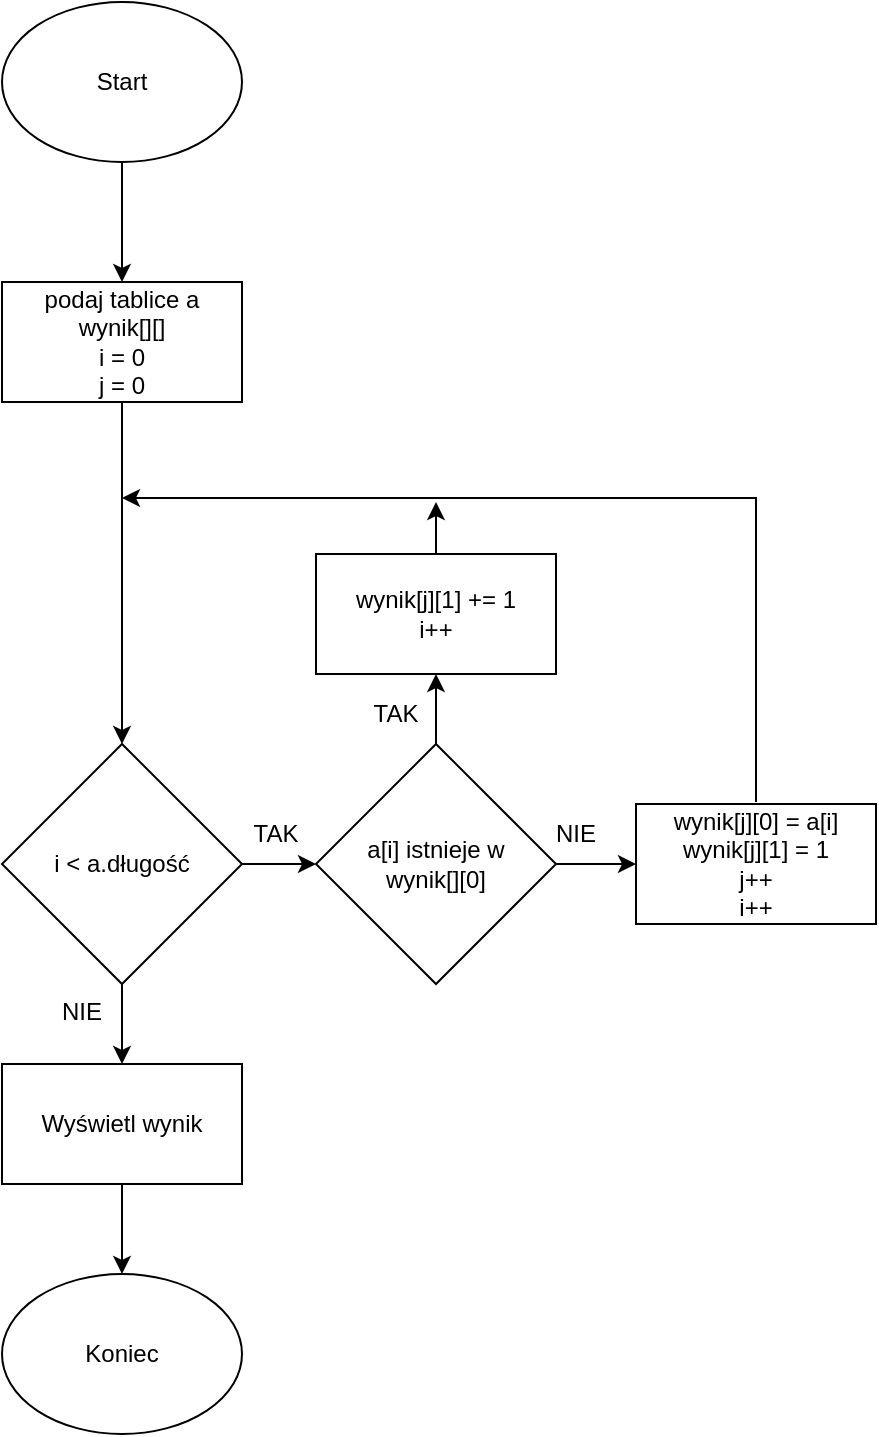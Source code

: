 <mxfile version="20.8.20" type="github">
  <diagram id="C5RBs43oDa-KdzZeNtuy" name="Page-1">
    <mxGraphModel dx="1434" dy="800" grid="1" gridSize="10" guides="1" tooltips="1" connect="1" arrows="1" fold="1" page="1" pageScale="1" pageWidth="827" pageHeight="1169" math="0" shadow="0">
      <root>
        <mxCell id="WIyWlLk6GJQsqaUBKTNV-0" />
        <mxCell id="WIyWlLk6GJQsqaUBKTNV-1" parent="WIyWlLk6GJQsqaUBKTNV-0" />
        <mxCell id="sVGOGRyMxyaBshcIkwZn-23" value="" style="edgeStyle=orthogonalEdgeStyle;rounded=0;orthogonalLoop=1;jettySize=auto;html=1;" edge="1" parent="WIyWlLk6GJQsqaUBKTNV-1" source="sVGOGRyMxyaBshcIkwZn-0" target="sVGOGRyMxyaBshcIkwZn-1">
          <mxGeometry relative="1" as="geometry" />
        </mxCell>
        <mxCell id="sVGOGRyMxyaBshcIkwZn-0" value="Start" style="ellipse;whiteSpace=wrap;html=1;" vertex="1" parent="WIyWlLk6GJQsqaUBKTNV-1">
          <mxGeometry x="340" y="40" width="120" height="80" as="geometry" />
        </mxCell>
        <mxCell id="sVGOGRyMxyaBshcIkwZn-24" value="" style="edgeStyle=orthogonalEdgeStyle;rounded=0;orthogonalLoop=1;jettySize=auto;html=1;" edge="1" parent="WIyWlLk6GJQsqaUBKTNV-1" source="sVGOGRyMxyaBshcIkwZn-1" target="sVGOGRyMxyaBshcIkwZn-3">
          <mxGeometry relative="1" as="geometry" />
        </mxCell>
        <mxCell id="sVGOGRyMxyaBshcIkwZn-1" value="podaj tablice a&lt;br&gt;wynik[][]&lt;br&gt;i = 0&lt;br&gt;j = 0" style="rounded=0;whiteSpace=wrap;html=1;" vertex="1" parent="WIyWlLk6GJQsqaUBKTNV-1">
          <mxGeometry x="340" y="180" width="120" height="60" as="geometry" />
        </mxCell>
        <mxCell id="sVGOGRyMxyaBshcIkwZn-80" value="" style="edgeStyle=orthogonalEdgeStyle;rounded=0;orthogonalLoop=1;jettySize=auto;html=1;" edge="1" parent="WIyWlLk6GJQsqaUBKTNV-1" source="sVGOGRyMxyaBshcIkwZn-3" target="sVGOGRyMxyaBshcIkwZn-77">
          <mxGeometry relative="1" as="geometry" />
        </mxCell>
        <mxCell id="sVGOGRyMxyaBshcIkwZn-92" value="" style="edgeStyle=orthogonalEdgeStyle;rounded=0;orthogonalLoop=1;jettySize=auto;html=1;" edge="1" parent="WIyWlLk6GJQsqaUBKTNV-1" source="sVGOGRyMxyaBshcIkwZn-3" target="sVGOGRyMxyaBshcIkwZn-89">
          <mxGeometry relative="1" as="geometry" />
        </mxCell>
        <mxCell id="sVGOGRyMxyaBshcIkwZn-3" value="i &amp;lt; a.długość" style="rhombus;whiteSpace=wrap;html=1;" vertex="1" parent="WIyWlLk6GJQsqaUBKTNV-1">
          <mxGeometry x="340" y="411" width="120" height="120" as="geometry" />
        </mxCell>
        <mxCell id="sVGOGRyMxyaBshcIkwZn-79" value="" style="edgeStyle=orthogonalEdgeStyle;rounded=0;orthogonalLoop=1;jettySize=auto;html=1;" edge="1" parent="WIyWlLk6GJQsqaUBKTNV-1" source="sVGOGRyMxyaBshcIkwZn-77" target="sVGOGRyMxyaBshcIkwZn-78">
          <mxGeometry relative="1" as="geometry" />
        </mxCell>
        <mxCell id="sVGOGRyMxyaBshcIkwZn-83" value="" style="edgeStyle=orthogonalEdgeStyle;rounded=0;orthogonalLoop=1;jettySize=auto;html=1;" edge="1" parent="WIyWlLk6GJQsqaUBKTNV-1" source="sVGOGRyMxyaBshcIkwZn-77" target="sVGOGRyMxyaBshcIkwZn-82">
          <mxGeometry relative="1" as="geometry" />
        </mxCell>
        <mxCell id="sVGOGRyMxyaBshcIkwZn-77" value="a[i] istnieje w &lt;br&gt;wynik[][0]" style="rhombus;whiteSpace=wrap;html=1;" vertex="1" parent="WIyWlLk6GJQsqaUBKTNV-1">
          <mxGeometry x="497" y="411" width="120" height="120" as="geometry" />
        </mxCell>
        <mxCell id="sVGOGRyMxyaBshcIkwZn-78" value="wynik[j][0] = a[i]&lt;br&gt;wynik[j][1] = 1&lt;br&gt;j++&lt;br&gt;i++" style="rounded=0;whiteSpace=wrap;html=1;" vertex="1" parent="WIyWlLk6GJQsqaUBKTNV-1">
          <mxGeometry x="657" y="441" width="120" height="60" as="geometry" />
        </mxCell>
        <mxCell id="sVGOGRyMxyaBshcIkwZn-81" value="NIE" style="text;html=1;strokeColor=none;fillColor=none;align=center;verticalAlign=middle;whiteSpace=wrap;rounded=0;" vertex="1" parent="WIyWlLk6GJQsqaUBKTNV-1">
          <mxGeometry x="597" y="441" width="60" height="30" as="geometry" />
        </mxCell>
        <mxCell id="sVGOGRyMxyaBshcIkwZn-82" value="wynik[j][1] += 1&lt;br&gt;i++" style="rounded=0;whiteSpace=wrap;html=1;" vertex="1" parent="WIyWlLk6GJQsqaUBKTNV-1">
          <mxGeometry x="497" y="316" width="120" height="60" as="geometry" />
        </mxCell>
        <mxCell id="sVGOGRyMxyaBshcIkwZn-84" value="TAK" style="text;html=1;strokeColor=none;fillColor=none;align=center;verticalAlign=middle;whiteSpace=wrap;rounded=0;" vertex="1" parent="WIyWlLk6GJQsqaUBKTNV-1">
          <mxGeometry x="507" y="381" width="60" height="30" as="geometry" />
        </mxCell>
        <mxCell id="sVGOGRyMxyaBshcIkwZn-85" value="TAK" style="text;html=1;strokeColor=none;fillColor=none;align=center;verticalAlign=middle;whiteSpace=wrap;rounded=0;" vertex="1" parent="WIyWlLk6GJQsqaUBKTNV-1">
          <mxGeometry x="447" y="441" width="60" height="30" as="geometry" />
        </mxCell>
        <mxCell id="sVGOGRyMxyaBshcIkwZn-86" value="NIE" style="text;html=1;strokeColor=none;fillColor=none;align=center;verticalAlign=middle;whiteSpace=wrap;rounded=0;" vertex="1" parent="WIyWlLk6GJQsqaUBKTNV-1">
          <mxGeometry x="350" y="530" width="60" height="30" as="geometry" />
        </mxCell>
        <mxCell id="sVGOGRyMxyaBshcIkwZn-87" value="" style="endArrow=classic;html=1;rounded=0;" edge="1" parent="WIyWlLk6GJQsqaUBKTNV-1">
          <mxGeometry width="50" height="50" relative="1" as="geometry">
            <mxPoint x="717" y="440" as="sourcePoint" />
            <mxPoint x="400" y="288" as="targetPoint" />
            <Array as="points">
              <mxPoint x="717" y="288" />
            </Array>
          </mxGeometry>
        </mxCell>
        <mxCell id="sVGOGRyMxyaBshcIkwZn-88" value="" style="endArrow=classic;html=1;rounded=0;exitX=0.5;exitY=0;exitDx=0;exitDy=0;" edge="1" parent="WIyWlLk6GJQsqaUBKTNV-1" source="sVGOGRyMxyaBshcIkwZn-82">
          <mxGeometry width="50" height="50" relative="1" as="geometry">
            <mxPoint x="357" y="426" as="sourcePoint" />
            <mxPoint x="557" y="290" as="targetPoint" />
          </mxGeometry>
        </mxCell>
        <mxCell id="sVGOGRyMxyaBshcIkwZn-91" value="" style="edgeStyle=orthogonalEdgeStyle;rounded=0;orthogonalLoop=1;jettySize=auto;html=1;" edge="1" parent="WIyWlLk6GJQsqaUBKTNV-1" source="sVGOGRyMxyaBshcIkwZn-89" target="sVGOGRyMxyaBshcIkwZn-90">
          <mxGeometry relative="1" as="geometry" />
        </mxCell>
        <mxCell id="sVGOGRyMxyaBshcIkwZn-89" value="Wyświetl wynik" style="whiteSpace=wrap;html=1;" vertex="1" parent="WIyWlLk6GJQsqaUBKTNV-1">
          <mxGeometry x="340" y="571" width="120" height="60" as="geometry" />
        </mxCell>
        <mxCell id="sVGOGRyMxyaBshcIkwZn-90" value="Koniec" style="ellipse;whiteSpace=wrap;html=1;" vertex="1" parent="WIyWlLk6GJQsqaUBKTNV-1">
          <mxGeometry x="340" y="676" width="120" height="80" as="geometry" />
        </mxCell>
      </root>
    </mxGraphModel>
  </diagram>
</mxfile>
